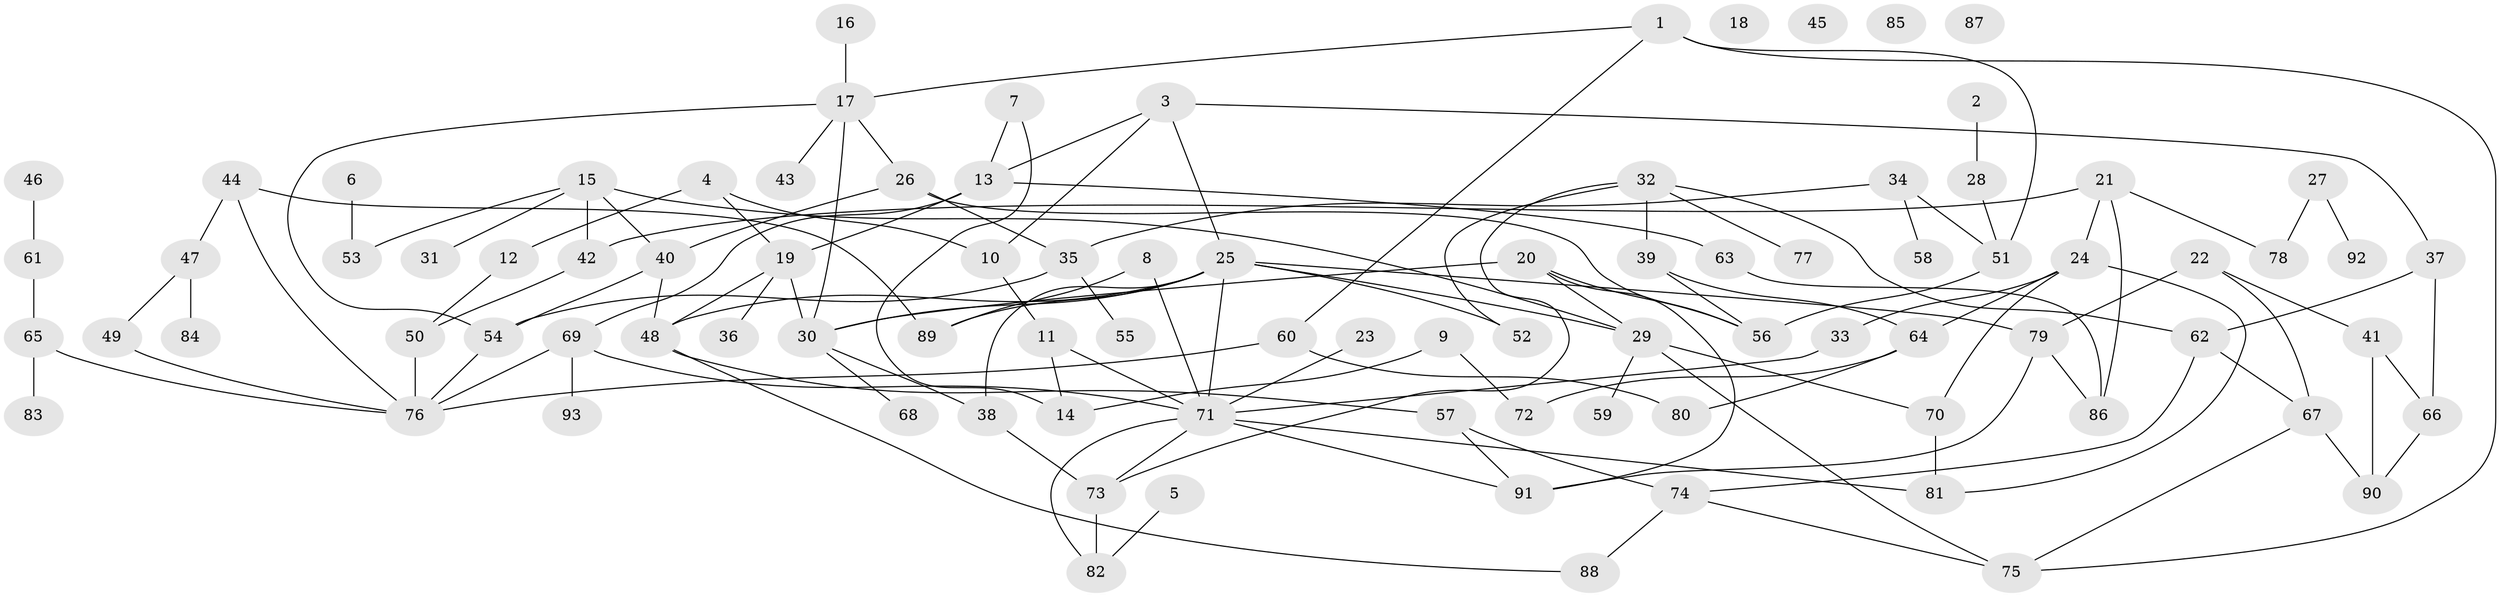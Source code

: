 // Generated by graph-tools (version 1.1) at 2025/33/03/09/25 02:33:53]
// undirected, 93 vertices, 136 edges
graph export_dot {
graph [start="1"]
  node [color=gray90,style=filled];
  1;
  2;
  3;
  4;
  5;
  6;
  7;
  8;
  9;
  10;
  11;
  12;
  13;
  14;
  15;
  16;
  17;
  18;
  19;
  20;
  21;
  22;
  23;
  24;
  25;
  26;
  27;
  28;
  29;
  30;
  31;
  32;
  33;
  34;
  35;
  36;
  37;
  38;
  39;
  40;
  41;
  42;
  43;
  44;
  45;
  46;
  47;
  48;
  49;
  50;
  51;
  52;
  53;
  54;
  55;
  56;
  57;
  58;
  59;
  60;
  61;
  62;
  63;
  64;
  65;
  66;
  67;
  68;
  69;
  70;
  71;
  72;
  73;
  74;
  75;
  76;
  77;
  78;
  79;
  80;
  81;
  82;
  83;
  84;
  85;
  86;
  87;
  88;
  89;
  90;
  91;
  92;
  93;
  1 -- 17;
  1 -- 51;
  1 -- 60;
  1 -- 75;
  2 -- 28;
  3 -- 10;
  3 -- 13;
  3 -- 25;
  3 -- 37;
  4 -- 10;
  4 -- 12;
  4 -- 19;
  5 -- 82;
  6 -- 53;
  7 -- 13;
  7 -- 14;
  8 -- 71;
  8 -- 89;
  9 -- 14;
  9 -- 72;
  10 -- 11;
  11 -- 14;
  11 -- 71;
  12 -- 50;
  13 -- 19;
  13 -- 63;
  13 -- 69;
  15 -- 29;
  15 -- 31;
  15 -- 40;
  15 -- 42;
  15 -- 53;
  16 -- 17;
  17 -- 26;
  17 -- 30;
  17 -- 43;
  17 -- 54;
  19 -- 30;
  19 -- 36;
  19 -- 48;
  20 -- 29;
  20 -- 30;
  20 -- 56;
  20 -- 91;
  21 -- 24;
  21 -- 42;
  21 -- 78;
  21 -- 86;
  22 -- 41;
  22 -- 67;
  22 -- 79;
  23 -- 71;
  24 -- 33;
  24 -- 64;
  24 -- 70;
  24 -- 81;
  25 -- 29;
  25 -- 30;
  25 -- 38;
  25 -- 48;
  25 -- 52;
  25 -- 71;
  25 -- 79;
  25 -- 89;
  26 -- 35;
  26 -- 40;
  26 -- 56;
  27 -- 78;
  27 -- 92;
  28 -- 51;
  29 -- 59;
  29 -- 70;
  29 -- 75;
  30 -- 38;
  30 -- 68;
  32 -- 39;
  32 -- 52;
  32 -- 62;
  32 -- 73;
  32 -- 77;
  33 -- 71;
  34 -- 35;
  34 -- 51;
  34 -- 58;
  35 -- 54;
  35 -- 55;
  37 -- 62;
  37 -- 66;
  38 -- 73;
  39 -- 56;
  39 -- 64;
  40 -- 48;
  40 -- 54;
  41 -- 66;
  41 -- 90;
  42 -- 50;
  44 -- 47;
  44 -- 76;
  44 -- 89;
  46 -- 61;
  47 -- 49;
  47 -- 84;
  48 -- 57;
  48 -- 88;
  49 -- 76;
  50 -- 76;
  51 -- 56;
  54 -- 76;
  57 -- 74;
  57 -- 91;
  60 -- 76;
  60 -- 80;
  61 -- 65;
  62 -- 67;
  62 -- 74;
  63 -- 86;
  64 -- 72;
  64 -- 80;
  65 -- 76;
  65 -- 83;
  66 -- 90;
  67 -- 75;
  67 -- 90;
  69 -- 71;
  69 -- 76;
  69 -- 93;
  70 -- 81;
  71 -- 73;
  71 -- 81;
  71 -- 82;
  71 -- 91;
  73 -- 82;
  74 -- 75;
  74 -- 88;
  79 -- 86;
  79 -- 91;
}
